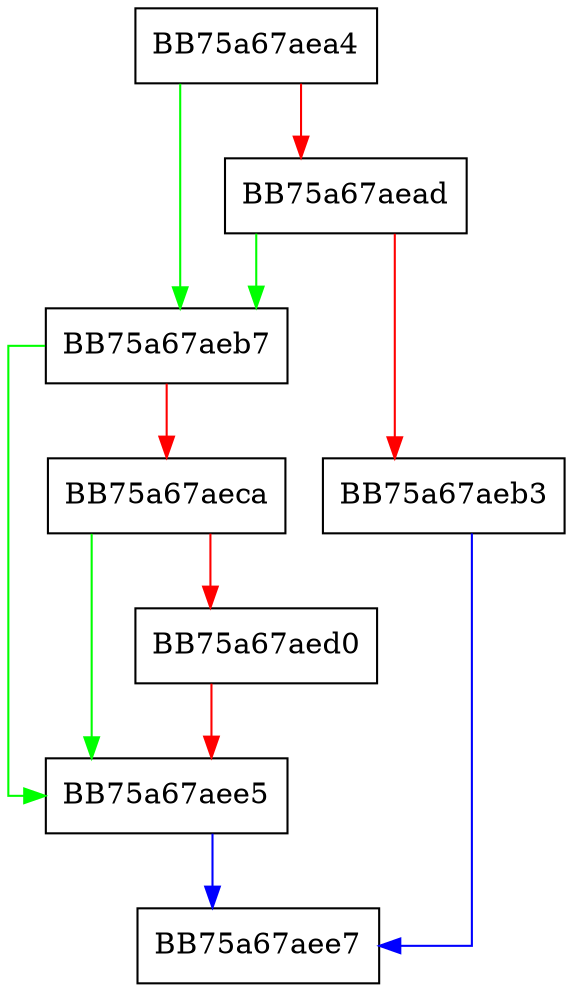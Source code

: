 digraph VerifyHandle {
  node [shape="box"];
  graph [splines=ortho];
  BB75a67aea4 -> BB75a67aeb7 [color="green"];
  BB75a67aea4 -> BB75a67aead [color="red"];
  BB75a67aead -> BB75a67aeb7 [color="green"];
  BB75a67aead -> BB75a67aeb3 [color="red"];
  BB75a67aeb3 -> BB75a67aee7 [color="blue"];
  BB75a67aeb7 -> BB75a67aee5 [color="green"];
  BB75a67aeb7 -> BB75a67aeca [color="red"];
  BB75a67aeca -> BB75a67aee5 [color="green"];
  BB75a67aeca -> BB75a67aed0 [color="red"];
  BB75a67aed0 -> BB75a67aee5 [color="red"];
  BB75a67aee5 -> BB75a67aee7 [color="blue"];
}